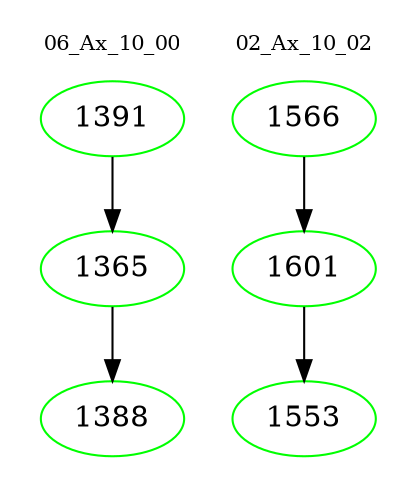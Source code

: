 digraph{
subgraph cluster_0 {
color = white
label = "06_Ax_10_00";
fontsize=10;
T0_1391 [label="1391", color="green"]
T0_1391 -> T0_1365 [color="black"]
T0_1365 [label="1365", color="green"]
T0_1365 -> T0_1388 [color="black"]
T0_1388 [label="1388", color="green"]
}
subgraph cluster_1 {
color = white
label = "02_Ax_10_02";
fontsize=10;
T1_1566 [label="1566", color="green"]
T1_1566 -> T1_1601 [color="black"]
T1_1601 [label="1601", color="green"]
T1_1601 -> T1_1553 [color="black"]
T1_1553 [label="1553", color="green"]
}
}

